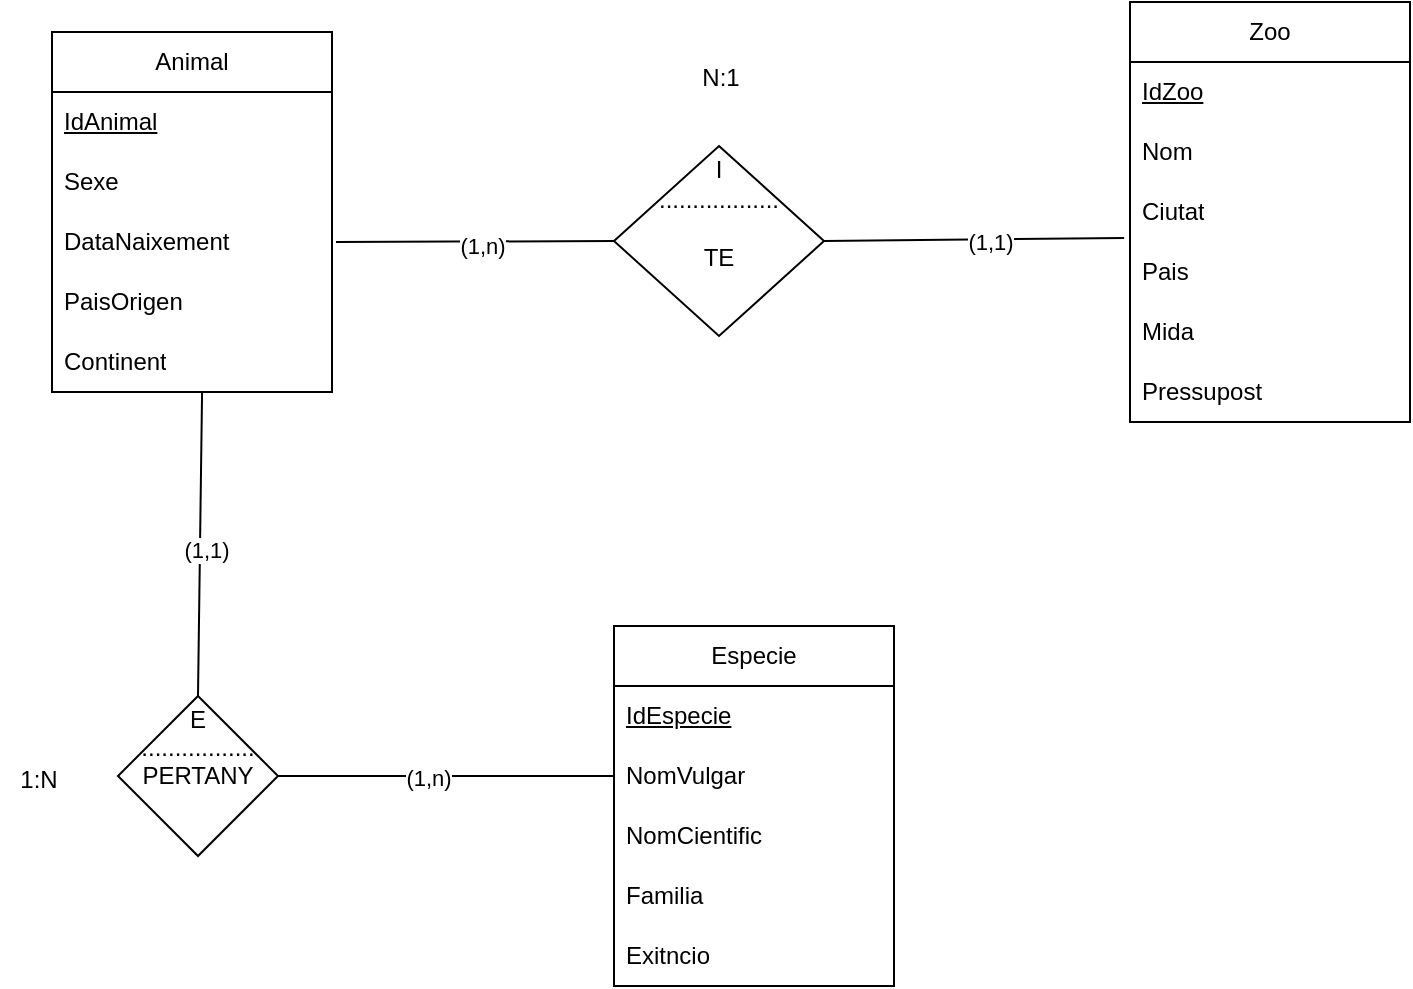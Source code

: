 <mxfile version="24.7.17">
  <diagram name="Page-1" id="tj6aMyQ4YZWyP9w3EI61">
    <mxGraphModel dx="1834" dy="782" grid="0" gridSize="10" guides="1" tooltips="1" connect="1" arrows="1" fold="1" page="0" pageScale="1" pageWidth="850" pageHeight="1100" math="0" shadow="0">
      <root>
        <mxCell id="0" />
        <mxCell id="1" parent="0" />
        <mxCell id="U6DigHOxUfzdbVSaLKzw-1" value="Animal" style="swimlane;fontStyle=0;childLayout=stackLayout;horizontal=1;startSize=30;horizontalStack=0;resizeParent=1;resizeParentMax=0;resizeLast=0;collapsible=1;marginBottom=0;whiteSpace=wrap;html=1;" parent="1" vertex="1">
          <mxGeometry x="-229" y="30" width="140" height="180" as="geometry" />
        </mxCell>
        <mxCell id="U6DigHOxUfzdbVSaLKzw-2" value="&lt;u&gt;IdAnimal&lt;/u&gt;" style="text;strokeColor=none;fillColor=none;align=left;verticalAlign=middle;spacingLeft=4;spacingRight=4;overflow=hidden;points=[[0,0.5],[1,0.5]];portConstraint=eastwest;rotatable=0;whiteSpace=wrap;html=1;" parent="U6DigHOxUfzdbVSaLKzw-1" vertex="1">
          <mxGeometry y="30" width="140" height="30" as="geometry" />
        </mxCell>
        <mxCell id="U6DigHOxUfzdbVSaLKzw-3" value="Sexe" style="text;strokeColor=none;fillColor=none;align=left;verticalAlign=middle;spacingLeft=4;spacingRight=4;overflow=hidden;points=[[0,0.5],[1,0.5]];portConstraint=eastwest;rotatable=0;whiteSpace=wrap;html=1;" parent="U6DigHOxUfzdbVSaLKzw-1" vertex="1">
          <mxGeometry y="60" width="140" height="30" as="geometry" />
        </mxCell>
        <mxCell id="U6DigHOxUfzdbVSaLKzw-13" value="DataNaixement" style="text;strokeColor=none;fillColor=none;align=left;verticalAlign=middle;spacingLeft=4;spacingRight=4;overflow=hidden;points=[[0,0.5],[1,0.5]];portConstraint=eastwest;rotatable=0;whiteSpace=wrap;html=1;" parent="U6DigHOxUfzdbVSaLKzw-1" vertex="1">
          <mxGeometry y="90" width="140" height="30" as="geometry" />
        </mxCell>
        <mxCell id="U6DigHOxUfzdbVSaLKzw-12" value="PaisOrigen" style="text;strokeColor=none;fillColor=none;align=left;verticalAlign=middle;spacingLeft=4;spacingRight=4;overflow=hidden;points=[[0,0.5],[1,0.5]];portConstraint=eastwest;rotatable=0;whiteSpace=wrap;html=1;" parent="U6DigHOxUfzdbVSaLKzw-1" vertex="1">
          <mxGeometry y="120" width="140" height="30" as="geometry" />
        </mxCell>
        <mxCell id="U6DigHOxUfzdbVSaLKzw-4" value="Continent" style="text;strokeColor=none;fillColor=none;align=left;verticalAlign=middle;spacingLeft=4;spacingRight=4;overflow=hidden;points=[[0,0.5],[1,0.5]];portConstraint=eastwest;rotatable=0;whiteSpace=wrap;html=1;" parent="U6DigHOxUfzdbVSaLKzw-1" vertex="1">
          <mxGeometry y="150" width="140" height="30" as="geometry" />
        </mxCell>
        <mxCell id="U6DigHOxUfzdbVSaLKzw-14" value="Zoo" style="swimlane;fontStyle=0;childLayout=stackLayout;horizontal=1;startSize=30;horizontalStack=0;resizeParent=1;resizeParentMax=0;resizeLast=0;collapsible=1;marginBottom=0;whiteSpace=wrap;html=1;" parent="1" vertex="1">
          <mxGeometry x="310" y="15" width="140" height="210" as="geometry" />
        </mxCell>
        <mxCell id="U6DigHOxUfzdbVSaLKzw-15" value="&lt;u&gt;IdZoo&lt;/u&gt;" style="text;strokeColor=none;fillColor=none;align=left;verticalAlign=middle;spacingLeft=4;spacingRight=4;overflow=hidden;points=[[0,0.5],[1,0.5]];portConstraint=eastwest;rotatable=0;whiteSpace=wrap;html=1;" parent="U6DigHOxUfzdbVSaLKzw-14" vertex="1">
          <mxGeometry y="30" width="140" height="30" as="geometry" />
        </mxCell>
        <mxCell id="U6DigHOxUfzdbVSaLKzw-16" value="Nom" style="text;strokeColor=none;fillColor=none;align=left;verticalAlign=middle;spacingLeft=4;spacingRight=4;overflow=hidden;points=[[0,0.5],[1,0.5]];portConstraint=eastwest;rotatable=0;whiteSpace=wrap;html=1;" parent="U6DigHOxUfzdbVSaLKzw-14" vertex="1">
          <mxGeometry y="60" width="140" height="30" as="geometry" />
        </mxCell>
        <mxCell id="U6DigHOxUfzdbVSaLKzw-17" value="Ciutat" style="text;strokeColor=none;fillColor=none;align=left;verticalAlign=middle;spacingLeft=4;spacingRight=4;overflow=hidden;points=[[0,0.5],[1,0.5]];portConstraint=eastwest;rotatable=0;whiteSpace=wrap;html=1;" parent="U6DigHOxUfzdbVSaLKzw-14" vertex="1">
          <mxGeometry y="90" width="140" height="30" as="geometry" />
        </mxCell>
        <mxCell id="U6DigHOxUfzdbVSaLKzw-18" value="Pais" style="text;strokeColor=none;fillColor=none;align=left;verticalAlign=middle;spacingLeft=4;spacingRight=4;overflow=hidden;points=[[0,0.5],[1,0.5]];portConstraint=eastwest;rotatable=0;whiteSpace=wrap;html=1;" parent="U6DigHOxUfzdbVSaLKzw-14" vertex="1">
          <mxGeometry y="120" width="140" height="30" as="geometry" />
        </mxCell>
        <mxCell id="G2F7cQfwm4fXmhPiN1FM-2" value="Mida" style="text;strokeColor=none;fillColor=none;align=left;verticalAlign=middle;spacingLeft=4;spacingRight=4;overflow=hidden;points=[[0,0.5],[1,0.5]];portConstraint=eastwest;rotatable=0;whiteSpace=wrap;html=1;" vertex="1" parent="U6DigHOxUfzdbVSaLKzw-14">
          <mxGeometry y="150" width="140" height="30" as="geometry" />
        </mxCell>
        <mxCell id="G2F7cQfwm4fXmhPiN1FM-3" value="Pressupost" style="text;strokeColor=none;fillColor=none;align=left;verticalAlign=middle;spacingLeft=4;spacingRight=4;overflow=hidden;points=[[0,0.5],[1,0.5]];portConstraint=eastwest;rotatable=0;whiteSpace=wrap;html=1;" vertex="1" parent="U6DigHOxUfzdbVSaLKzw-14">
          <mxGeometry y="180" width="140" height="30" as="geometry" />
        </mxCell>
        <mxCell id="U6DigHOxUfzdbVSaLKzw-20" value="Especie" style="swimlane;fontStyle=0;childLayout=stackLayout;horizontal=1;startSize=30;horizontalStack=0;resizeParent=1;resizeParentMax=0;resizeLast=0;collapsible=1;marginBottom=0;whiteSpace=wrap;html=1;" parent="1" vertex="1">
          <mxGeometry x="52" y="327" width="140" height="180" as="geometry" />
        </mxCell>
        <mxCell id="U6DigHOxUfzdbVSaLKzw-21" value="&lt;u&gt;IdEspecie&lt;/u&gt;" style="text;strokeColor=none;fillColor=none;align=left;verticalAlign=middle;spacingLeft=4;spacingRight=4;overflow=hidden;points=[[0,0.5],[1,0.5]];portConstraint=eastwest;rotatable=0;whiteSpace=wrap;html=1;" parent="U6DigHOxUfzdbVSaLKzw-20" vertex="1">
          <mxGeometry y="30" width="140" height="30" as="geometry" />
        </mxCell>
        <mxCell id="U6DigHOxUfzdbVSaLKzw-22" value="NomVulgar" style="text;strokeColor=none;fillColor=none;align=left;verticalAlign=middle;spacingLeft=4;spacingRight=4;overflow=hidden;points=[[0,0.5],[1,0.5]];portConstraint=eastwest;rotatable=0;whiteSpace=wrap;html=1;" parent="U6DigHOxUfzdbVSaLKzw-20" vertex="1">
          <mxGeometry y="60" width="140" height="30" as="geometry" />
        </mxCell>
        <mxCell id="U6DigHOxUfzdbVSaLKzw-23" value="NomCientific" style="text;strokeColor=none;fillColor=none;align=left;verticalAlign=middle;spacingLeft=4;spacingRight=4;overflow=hidden;points=[[0,0.5],[1,0.5]];portConstraint=eastwest;rotatable=0;whiteSpace=wrap;html=1;" parent="U6DigHOxUfzdbVSaLKzw-20" vertex="1">
          <mxGeometry y="90" width="140" height="30" as="geometry" />
        </mxCell>
        <mxCell id="U6DigHOxUfzdbVSaLKzw-24" value="Familia" style="text;strokeColor=none;fillColor=none;align=left;verticalAlign=middle;spacingLeft=4;spacingRight=4;overflow=hidden;points=[[0,0.5],[1,0.5]];portConstraint=eastwest;rotatable=0;whiteSpace=wrap;html=1;" parent="U6DigHOxUfzdbVSaLKzw-20" vertex="1">
          <mxGeometry y="120" width="140" height="30" as="geometry" />
        </mxCell>
        <mxCell id="G2F7cQfwm4fXmhPiN1FM-1" value="&lt;div&gt;Exitncio&lt;/div&gt;" style="text;strokeColor=none;fillColor=none;align=left;verticalAlign=middle;spacingLeft=4;spacingRight=4;overflow=hidden;points=[[0,0.5],[1,0.5]];portConstraint=eastwest;rotatable=0;whiteSpace=wrap;html=1;" vertex="1" parent="U6DigHOxUfzdbVSaLKzw-20">
          <mxGeometry y="150" width="140" height="30" as="geometry" />
        </mxCell>
        <mxCell id="U6DigHOxUfzdbVSaLKzw-28" value="" style="endArrow=none;html=1;rounded=0;fontSize=12;startSize=8;endSize=8;curved=1;entryX=0;entryY=0.5;entryDx=0;entryDy=0;" parent="1" target="U6DigHOxUfzdbVSaLKzw-25" edge="1">
          <mxGeometry width="50" height="50" relative="1" as="geometry">
            <mxPoint x="-87" y="135" as="sourcePoint" />
            <mxPoint x="125" y="178" as="targetPoint" />
          </mxGeometry>
        </mxCell>
        <mxCell id="G2F7cQfwm4fXmhPiN1FM-5" value="(1,n)" style="edgeLabel;html=1;align=center;verticalAlign=middle;resizable=0;points=[];" vertex="1" connectable="0" parent="U6DigHOxUfzdbVSaLKzw-28">
          <mxGeometry x="0.05" y="-2" relative="1" as="geometry">
            <mxPoint as="offset" />
          </mxGeometry>
        </mxCell>
        <mxCell id="U6DigHOxUfzdbVSaLKzw-29" value="" style="endArrow=none;html=1;rounded=0;fontSize=12;startSize=8;endSize=8;curved=1;exitX=1;exitY=0.5;exitDx=0;exitDy=0;entryX=-0.021;entryY=0.933;entryDx=0;entryDy=0;entryPerimeter=0;" parent="1" source="U6DigHOxUfzdbVSaLKzw-25" target="U6DigHOxUfzdbVSaLKzw-17" edge="1">
          <mxGeometry width="50" height="50" relative="1" as="geometry">
            <mxPoint x="145" y="130" as="sourcePoint" />
            <mxPoint x="293" y="130" as="targetPoint" />
          </mxGeometry>
        </mxCell>
        <mxCell id="G2F7cQfwm4fXmhPiN1FM-4" value="(1,1)" style="edgeLabel;html=1;align=center;verticalAlign=middle;resizable=0;points=[];" vertex="1" connectable="0" parent="U6DigHOxUfzdbVSaLKzw-29">
          <mxGeometry x="0.106" y="-1" relative="1" as="geometry">
            <mxPoint as="offset" />
          </mxGeometry>
        </mxCell>
        <mxCell id="U6DigHOxUfzdbVSaLKzw-31" value="" style="endArrow=none;html=1;rounded=0;fontSize=12;startSize=8;endSize=8;curved=1;entryX=0.5;entryY=0;entryDx=0;entryDy=0;exitX=0.536;exitY=1;exitDx=0;exitDy=0;exitPerimeter=0;" parent="1" source="U6DigHOxUfzdbVSaLKzw-4" target="U6DigHOxUfzdbVSaLKzw-30" edge="1">
          <mxGeometry width="50" height="50" relative="1" as="geometry">
            <mxPoint x="-335" y="371" as="sourcePoint" />
            <mxPoint x="-124" y="416" as="targetPoint" />
            <Array as="points" />
          </mxGeometry>
        </mxCell>
        <mxCell id="G2F7cQfwm4fXmhPiN1FM-11" value="(1,1)" style="edgeLabel;html=1;align=center;verticalAlign=middle;resizable=0;points=[];" vertex="1" connectable="0" parent="U6DigHOxUfzdbVSaLKzw-31">
          <mxGeometry x="0.039" y="3" relative="1" as="geometry">
            <mxPoint as="offset" />
          </mxGeometry>
        </mxCell>
        <mxCell id="U6DigHOxUfzdbVSaLKzw-32" value="" style="endArrow=none;html=1;rounded=0;fontSize=12;startSize=8;endSize=8;curved=1;exitX=1;exitY=0.5;exitDx=0;exitDy=0;entryX=0;entryY=0.5;entryDx=0;entryDy=0;" parent="1" source="U6DigHOxUfzdbVSaLKzw-30" target="U6DigHOxUfzdbVSaLKzw-22" edge="1">
          <mxGeometry width="50" height="50" relative="1" as="geometry">
            <mxPoint x="-104" y="368" as="sourcePoint" />
            <mxPoint x="41" y="372" as="targetPoint" />
          </mxGeometry>
        </mxCell>
        <mxCell id="G2F7cQfwm4fXmhPiN1FM-10" value="(1,n)" style="edgeLabel;html=1;align=center;verticalAlign=middle;resizable=0;points=[];" vertex="1" connectable="0" parent="U6DigHOxUfzdbVSaLKzw-32">
          <mxGeometry x="-0.107" y="-1" relative="1" as="geometry">
            <mxPoint as="offset" />
          </mxGeometry>
        </mxCell>
        <mxCell id="G2F7cQfwm4fXmhPiN1FM-7" value="" style="group" vertex="1" connectable="0" parent="1">
          <mxGeometry x="52" y="40" width="105" height="142" as="geometry" />
        </mxCell>
        <mxCell id="U6DigHOxUfzdbVSaLKzw-25" value="&lt;div&gt;I&lt;br&gt;&lt;/div&gt;&lt;div&gt;..................&lt;/div&gt;&lt;div&gt;&lt;br&gt;&lt;/div&gt;&lt;div&gt;TE&lt;br&gt;&lt;/div&gt;&lt;div&gt;&lt;br&gt;&lt;/div&gt;&lt;div&gt;&lt;br&gt;&lt;/div&gt;" style="rhombus;whiteSpace=wrap;html=1;" parent="G2F7cQfwm4fXmhPiN1FM-7" vertex="1">
          <mxGeometry y="47" width="105" height="95" as="geometry" />
        </mxCell>
        <mxCell id="G2F7cQfwm4fXmhPiN1FM-6" value="N:1" style="text;html=1;align=center;verticalAlign=middle;resizable=0;points=[];autosize=1;strokeColor=none;fillColor=none;" vertex="1" parent="G2F7cQfwm4fXmhPiN1FM-7">
          <mxGeometry x="34" width="37" height="26" as="geometry" />
        </mxCell>
        <mxCell id="G2F7cQfwm4fXmhPiN1FM-13" value="" style="group" vertex="1" connectable="0" parent="1">
          <mxGeometry x="-255" y="362" width="139" height="80" as="geometry" />
        </mxCell>
        <mxCell id="U6DigHOxUfzdbVSaLKzw-30" value="&lt;div&gt;E&lt;/div&gt;&lt;div&gt;.................&lt;/div&gt;&lt;div&gt;PERTANY&lt;br&gt;&lt;/div&gt;&lt;div&gt;&lt;br&gt;&lt;/div&gt;&lt;div&gt;&lt;br&gt;&lt;/div&gt;" style="rhombus;whiteSpace=wrap;html=1;" parent="G2F7cQfwm4fXmhPiN1FM-13" vertex="1">
          <mxGeometry x="59" width="80" height="80" as="geometry" />
        </mxCell>
        <mxCell id="G2F7cQfwm4fXmhPiN1FM-12" value="1:N" style="text;html=1;align=center;verticalAlign=middle;resizable=0;points=[];autosize=1;strokeColor=none;fillColor=none;" vertex="1" parent="G2F7cQfwm4fXmhPiN1FM-13">
          <mxGeometry y="29" width="37" height="26" as="geometry" />
        </mxCell>
      </root>
    </mxGraphModel>
  </diagram>
</mxfile>
